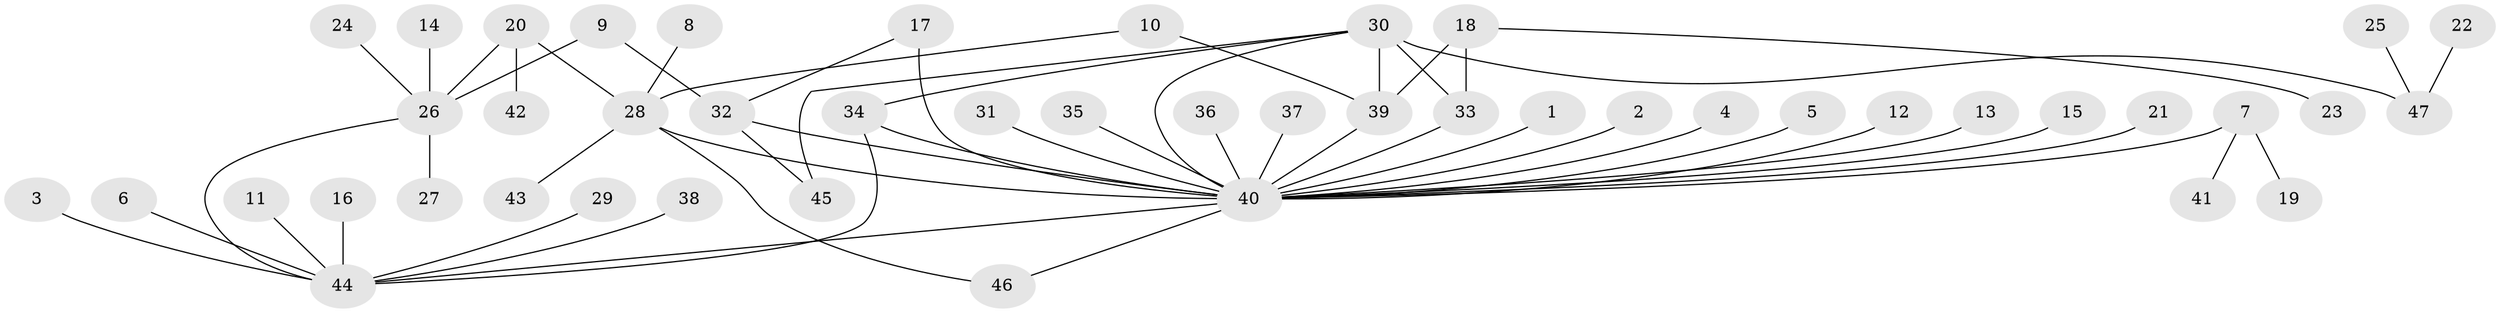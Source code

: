 // original degree distribution, {27: 0.010638297872340425, 2: 0.19148936170212766, 5: 0.010638297872340425, 1: 0.5851063829787234, 11: 0.02127659574468085, 3: 0.09574468085106383, 4: 0.031914893617021274, 7: 0.02127659574468085, 6: 0.010638297872340425, 8: 0.02127659574468085}
// Generated by graph-tools (version 1.1) at 2025/01/03/09/25 03:01:54]
// undirected, 47 vertices, 57 edges
graph export_dot {
graph [start="1"]
  node [color=gray90,style=filled];
  1;
  2;
  3;
  4;
  5;
  6;
  7;
  8;
  9;
  10;
  11;
  12;
  13;
  14;
  15;
  16;
  17;
  18;
  19;
  20;
  21;
  22;
  23;
  24;
  25;
  26;
  27;
  28;
  29;
  30;
  31;
  32;
  33;
  34;
  35;
  36;
  37;
  38;
  39;
  40;
  41;
  42;
  43;
  44;
  45;
  46;
  47;
  1 -- 40 [weight=1.0];
  2 -- 40 [weight=1.0];
  3 -- 44 [weight=1.0];
  4 -- 40 [weight=1.0];
  5 -- 40 [weight=1.0];
  6 -- 44 [weight=1.0];
  7 -- 19 [weight=1.0];
  7 -- 40 [weight=1.0];
  7 -- 41 [weight=1.0];
  8 -- 28 [weight=1.0];
  9 -- 26 [weight=1.0];
  9 -- 32 [weight=1.0];
  10 -- 28 [weight=1.0];
  10 -- 39 [weight=1.0];
  11 -- 44 [weight=1.0];
  12 -- 40 [weight=1.0];
  13 -- 40 [weight=1.0];
  14 -- 26 [weight=1.0];
  15 -- 40 [weight=1.0];
  16 -- 44 [weight=1.0];
  17 -- 32 [weight=1.0];
  17 -- 40 [weight=2.0];
  18 -- 23 [weight=1.0];
  18 -- 33 [weight=1.0];
  18 -- 39 [weight=1.0];
  20 -- 26 [weight=1.0];
  20 -- 28 [weight=1.0];
  20 -- 42 [weight=1.0];
  21 -- 40 [weight=1.0];
  22 -- 47 [weight=1.0];
  24 -- 26 [weight=1.0];
  25 -- 47 [weight=1.0];
  26 -- 27 [weight=1.0];
  26 -- 44 [weight=1.0];
  28 -- 40 [weight=2.0];
  28 -- 43 [weight=1.0];
  28 -- 46 [weight=1.0];
  29 -- 44 [weight=1.0];
  30 -- 33 [weight=1.0];
  30 -- 34 [weight=1.0];
  30 -- 39 [weight=1.0];
  30 -- 40 [weight=1.0];
  30 -- 45 [weight=1.0];
  30 -- 47 [weight=2.0];
  31 -- 40 [weight=1.0];
  32 -- 40 [weight=1.0];
  32 -- 45 [weight=1.0];
  33 -- 40 [weight=1.0];
  34 -- 40 [weight=1.0];
  34 -- 44 [weight=1.0];
  35 -- 40 [weight=1.0];
  36 -- 40 [weight=1.0];
  37 -- 40 [weight=1.0];
  38 -- 44 [weight=1.0];
  39 -- 40 [weight=1.0];
  40 -- 44 [weight=1.0];
  40 -- 46 [weight=1.0];
}
